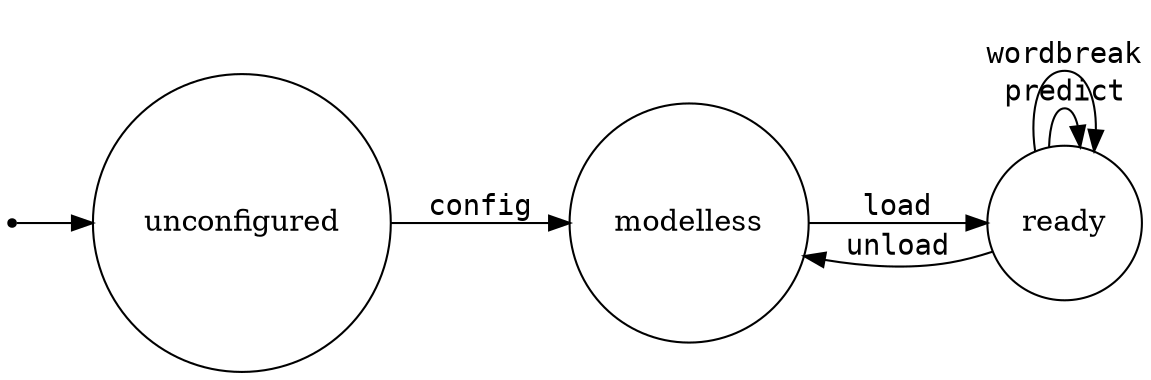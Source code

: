 digraph LMLayerFSM {
  rankdir=LR;

  node [shape = point] 0;
  edge [fontname="Courier"];

  node [shape = circle];
  0 -> unconfigured;
  unconfigured -> modelless [label="config"];
  modelless -> ready [label="load"];
  ready -> ready [label="predict"];
  ready -> ready [label="wordbreak"];
  ready -> modelless [label="unload"];
}
